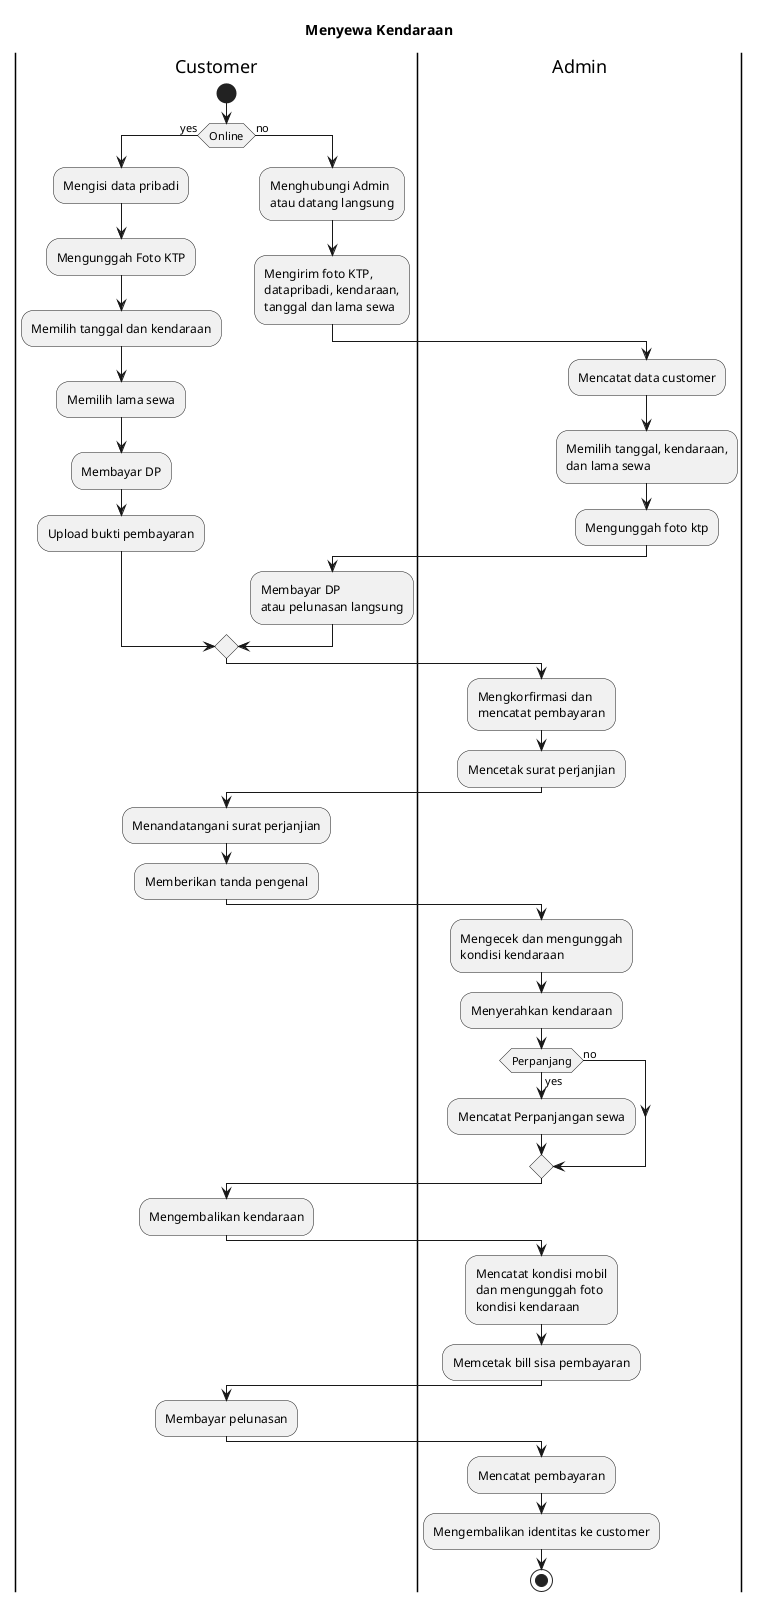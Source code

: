 @startuml menyewa_kendaraan

title "Menyewa Kendaraan"

|Customer|

start

if (Online) then (yes)
  :Mengisi data pribadi;
  :Mengunggah Foto KTP;
  :Memilih tanggal dan kendaraan;
  :Memilih lama sewa;
  :Membayar DP;
  :Upload bukti pembayaran;
else (no)
  :Menghubungi Admin\natau datang langsung;
  :Mengirim foto KTP,\ndatapribadi, kendaraan,\ntanggal dan lama sewa;

  |Admin|
  :Mencatat data customer;
  :Memilih tanggal, kendaraan,\ndan lama sewa;
  :Mengunggah foto ktp;

  |Customer|
  :Membayar DP\natau pelunasan langsung;

endif

|Admin|
:Mengkorfirmasi dan\nmencatat pembayaran;
:Mencetak surat perjanjian;

|Customer|
:Menandatangani surat perjanjian;
:Memberikan tanda pengenal;

|Admin|
:Mengecek dan mengunggah\nkondisi kendaraan;
:Menyerahkan kendaraan;

if (Perpanjang) then (yes)

|Admin|
:Mencatat Perpanjangan sewa;

else (no)
endif

|Customer|
:Mengembalikan kendaraan;

|Admin|
:Mencatat kondisi mobil\ndan mengunggah foto\nkondisi kendaraan;
:Memcetak bill sisa pembayaran;

|Customer|
:Membayar pelunasan;

|Admin|
:Mencatat pembayaran;
:Mengembalikan identitas ke customer;

stop

@enduml